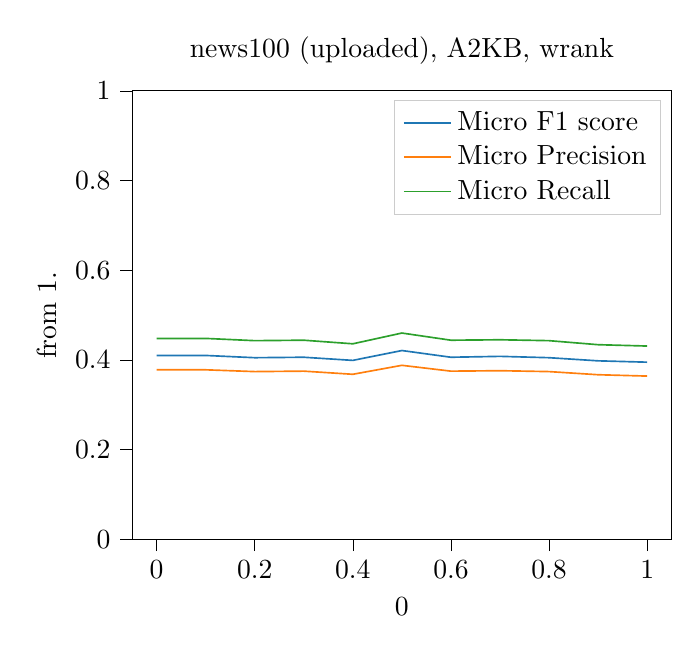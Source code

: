 % This file was created by tikzplotlib v0.9.4.
\begin{tikzpicture}

\definecolor{color0}{rgb}{0.122,0.467,0.706}
\definecolor{color1}{rgb}{1,0.498,0.055}
\definecolor{color2}{rgb}{0.173,0.627,0.173}

\begin{axis}[
legend cell align={left},
legend style={fill opacity=0.8, draw opacity=1, text opacity=1, draw=white!80!black},
tick align=outside,
tick pos=left,
title={news100 (uploaded), A2KB, wrank},
x grid style={white!69.02!black},
xlabel={0},
xmin=-0.05, xmax=1.05,
xtick style={color=black},
y grid style={white!69.02!black},
ylabel={from 1.},
ymin=0, ymax=1,
ytick style={color=black}
]
\addplot [semithick, color0]
table {%
0 0.41
0.1 0.41
0.2 0.405
0.3 0.406
0.4 0.399
0.5 0.421
0.6 0.406
0.7 0.408
0.8 0.405
0.9 0.398
1 0.395
};
\addlegendentry{Micro F1 score}
\addplot [semithick, color1]
table {%
0 0.378
0.1 0.378
0.2 0.374
0.3 0.375
0.4 0.368
0.5 0.388
0.6 0.375
0.7 0.376
0.8 0.374
0.9 0.367
1 0.364
};
\addlegendentry{Micro Precision}
\addplot [semithick, color2]
table {%
0 0.448
0.1 0.448
0.2 0.443
0.3 0.444
0.4 0.436
0.5 0.46
0.6 0.444
0.7 0.445
0.8 0.443
0.9 0.434
1 0.431
};
\addlegendentry{Micro Recall}
\end{axis}

\end{tikzpicture}
